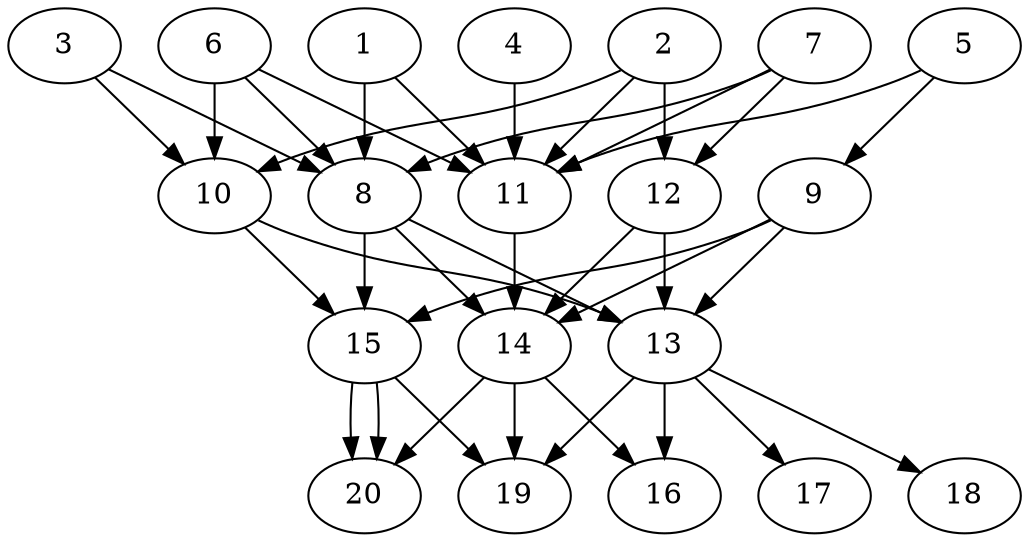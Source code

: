 // DAG automatically generated by daggen at Tue Jul 23 14:33:40 2019
// ./daggen --dot -n 20 --ccr 0.4 --fat 0.6 --regular 0.5 --density 0.8 --mindata 5242880 --maxdata 52428800 
digraph G {
  1 [size="15562240", alpha="0.17", expect_size="6224896"] 
  1 -> 8 [size ="6224896"]
  1 -> 11 [size ="6224896"]
  2 [size="107793920", alpha="0.10", expect_size="43117568"] 
  2 -> 10 [size ="43117568"]
  2 -> 11 [size ="43117568"]
  2 -> 12 [size ="43117568"]
  3 [size="51343360", alpha="0.18", expect_size="20537344"] 
  3 -> 8 [size ="20537344"]
  3 -> 10 [size ="20537344"]
  4 [size="73384960", alpha="0.07", expect_size="29353984"] 
  4 -> 11 [size ="29353984"]
  5 [size="112276480", alpha="0.08", expect_size="44910592"] 
  5 -> 9 [size ="44910592"]
  5 -> 11 [size ="44910592"]
  6 [size="93271040", alpha="0.01", expect_size="37308416"] 
  6 -> 8 [size ="37308416"]
  6 -> 10 [size ="37308416"]
  6 -> 11 [size ="37308416"]
  7 [size="83233280", alpha="0.03", expect_size="33293312"] 
  7 -> 8 [size ="33293312"]
  7 -> 11 [size ="33293312"]
  7 -> 12 [size ="33293312"]
  8 [size="68771840", alpha="0.05", expect_size="27508736"] 
  8 -> 13 [size ="27508736"]
  8 -> 14 [size ="27508736"]
  8 -> 15 [size ="27508736"]
  9 [size="34946560", alpha="0.05", expect_size="13978624"] 
  9 -> 13 [size ="13978624"]
  9 -> 14 [size ="13978624"]
  9 -> 15 [size ="13978624"]
  10 [size="114403840", alpha="0.06", expect_size="45761536"] 
  10 -> 13 [size ="45761536"]
  10 -> 15 [size ="45761536"]
  11 [size="102622720", alpha="0.19", expect_size="41049088"] 
  11 -> 14 [size ="41049088"]
  12 [size="87749120", alpha="0.19", expect_size="35099648"] 
  12 -> 13 [size ="35099648"]
  12 -> 14 [size ="35099648"]
  13 [size="26649600", alpha="0.05", expect_size="10659840"] 
  13 -> 16 [size ="10659840"]
  13 -> 17 [size ="10659840"]
  13 -> 18 [size ="10659840"]
  13 -> 19 [size ="10659840"]
  14 [size="130869760", alpha="0.18", expect_size="52347904"] 
  14 -> 16 [size ="52347904"]
  14 -> 19 [size ="52347904"]
  14 -> 20 [size ="52347904"]
  15 [size="53452800", alpha="0.11", expect_size="21381120"] 
  15 -> 19 [size ="21381120"]
  15 -> 20 [size ="21381120"]
  15 -> 20 [size ="21381120"]
  16 [size="101017600", alpha="0.04", expect_size="40407040"] 
  17 [size="108385280", alpha="0.11", expect_size="43354112"] 
  18 [size="127032320", alpha="0.08", expect_size="50812928"] 
  19 [size="41233920", alpha="0.12", expect_size="16493568"] 
  20 [size="71592960", alpha="0.03", expect_size="28637184"] 
}
